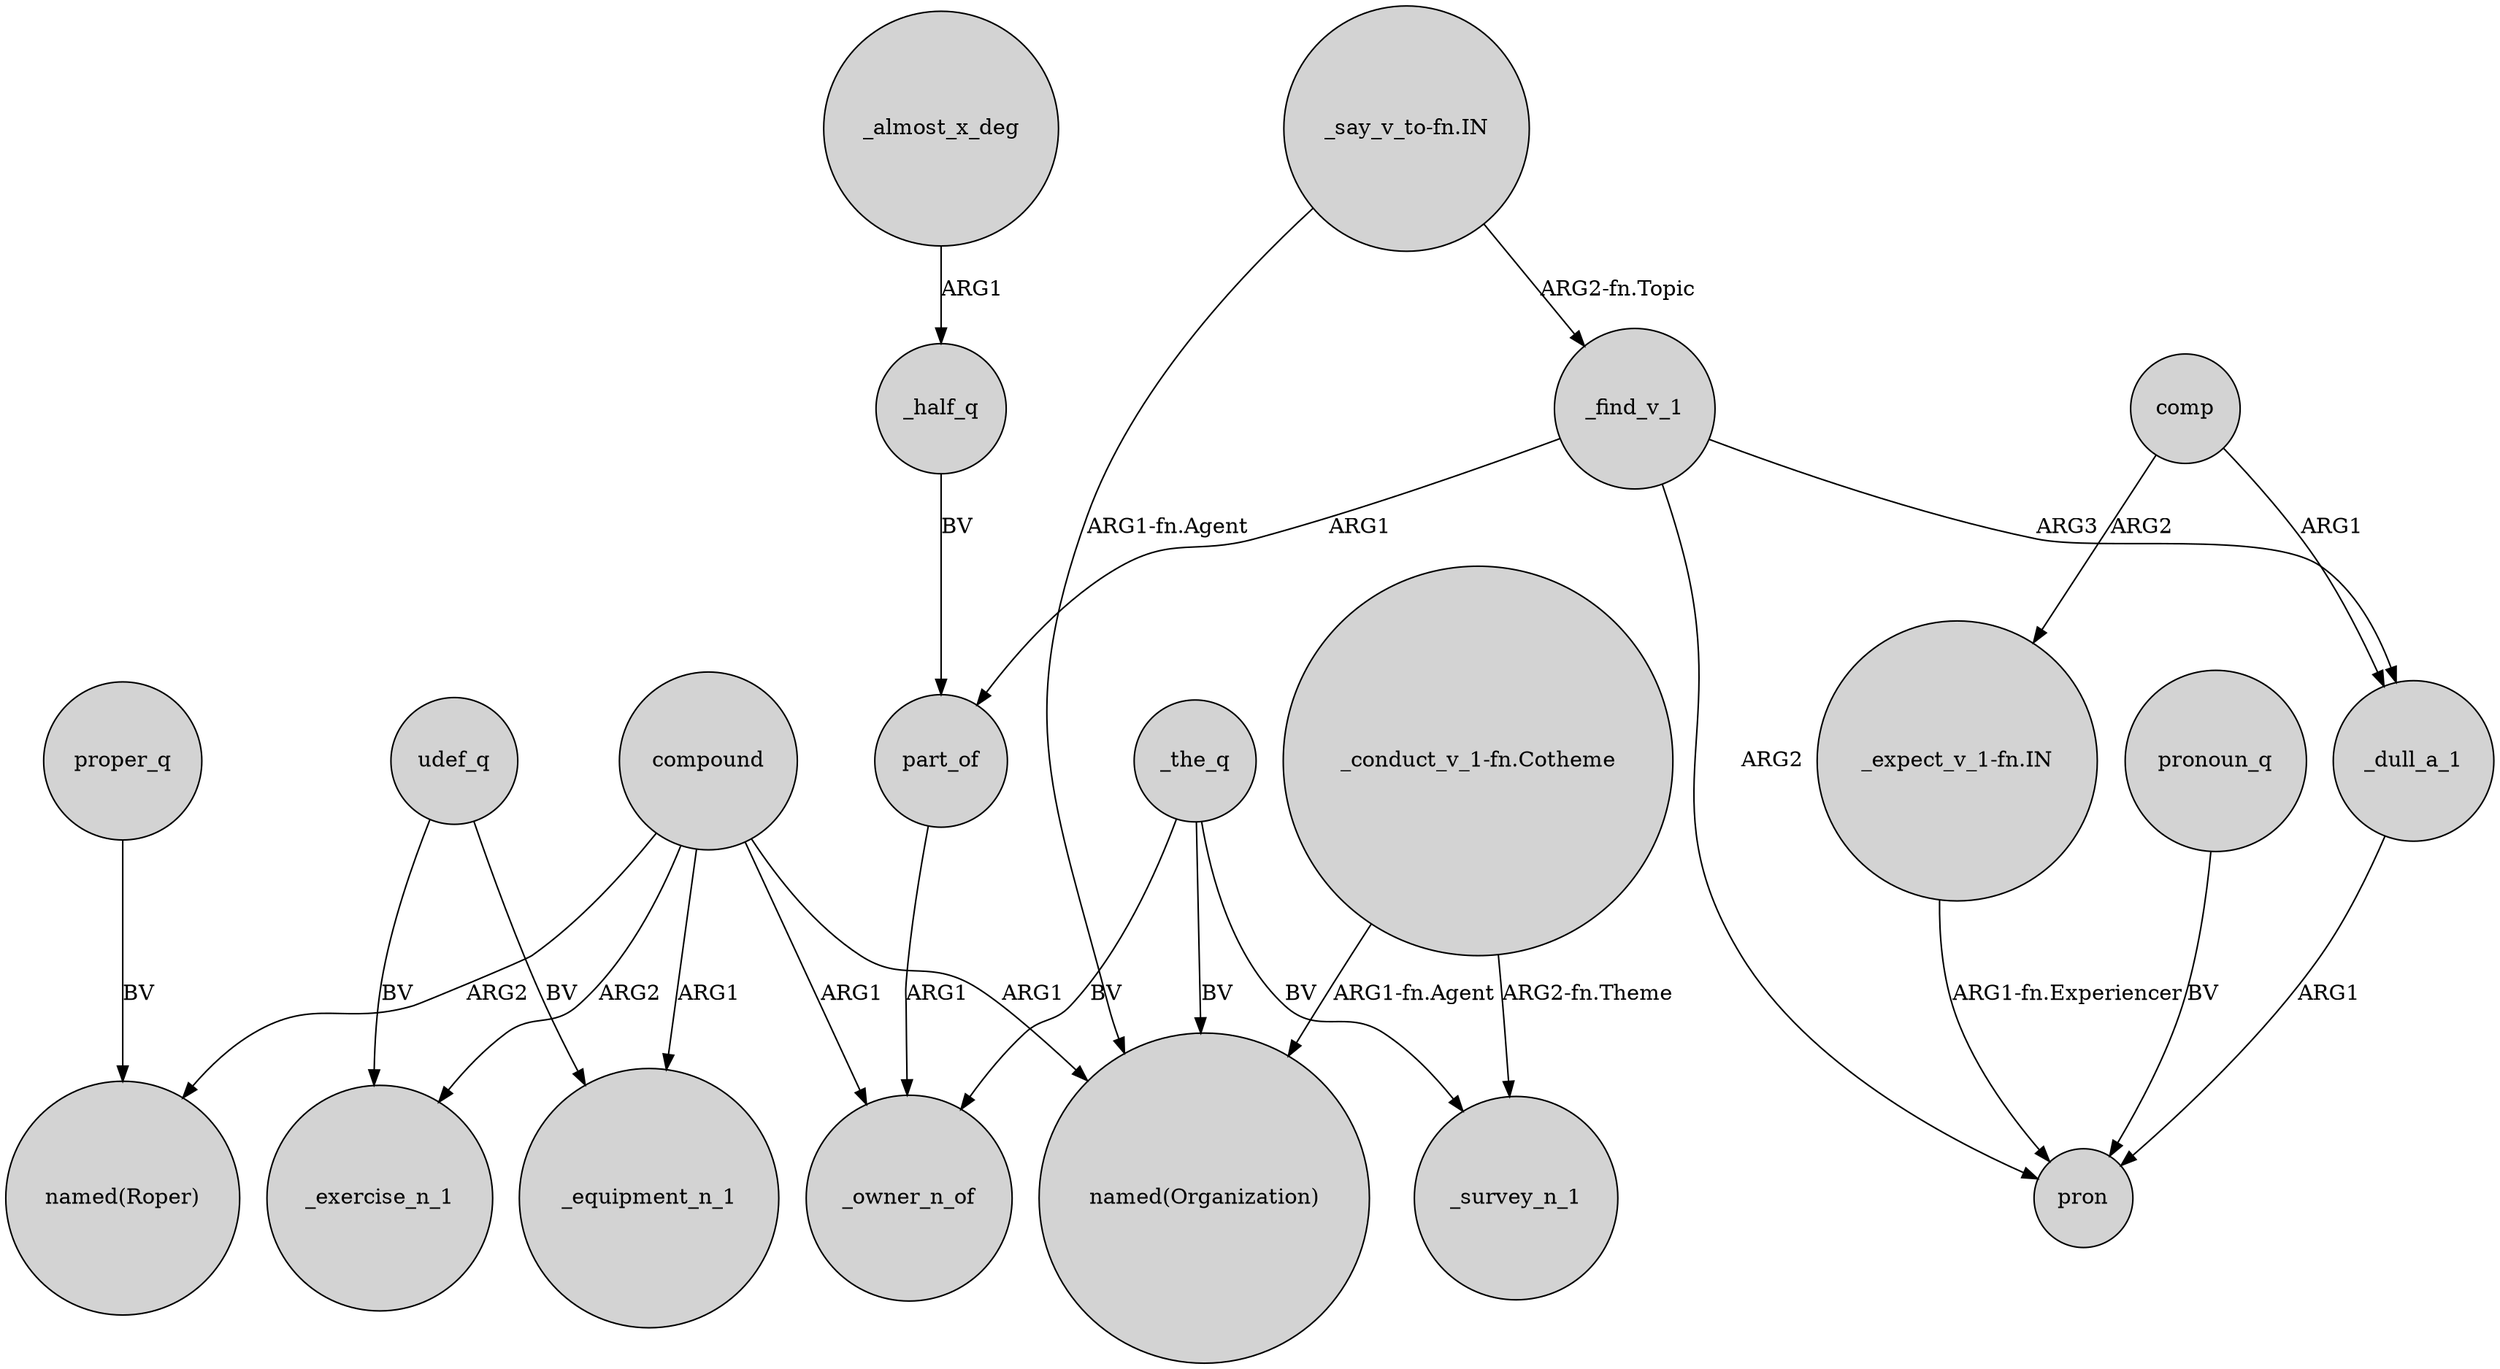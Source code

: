 digraph {
	node [shape=circle style=filled]
	_the_q -> "named(Organization)" [label=BV]
	compound -> _exercise_n_1 [label=ARG2]
	_find_v_1 -> _dull_a_1 [label=ARG3]
	udef_q -> _equipment_n_1 [label=BV]
	"_say_v_to-fn.IN" -> "named(Organization)" [label="ARG1-fn.Agent"]
	comp -> "_expect_v_1-fn.IN" [label=ARG2]
	_find_v_1 -> part_of [label=ARG1]
	compound -> _equipment_n_1 [label=ARG1]
	"_conduct_v_1-fn.Cotheme" -> "named(Organization)" [label="ARG1-fn.Agent"]
	_the_q -> _survey_n_1 [label=BV]
	_almost_x_deg -> _half_q [label=ARG1]
	pronoun_q -> pron [label=BV]
	proper_q -> "named(Roper)" [label=BV]
	comp -> _dull_a_1 [label=ARG1]
	_the_q -> _owner_n_of [label=BV]
	_dull_a_1 -> pron [label=ARG1]
	_half_q -> part_of [label=BV]
	_find_v_1 -> pron [label=ARG2]
	"_expect_v_1-fn.IN" -> pron [label="ARG1-fn.Experiencer"]
	part_of -> _owner_n_of [label=ARG1]
	udef_q -> _exercise_n_1 [label=BV]
	compound -> "named(Organization)" [label=ARG1]
	compound -> _owner_n_of [label=ARG1]
	"_conduct_v_1-fn.Cotheme" -> _survey_n_1 [label="ARG2-fn.Theme"]
	compound -> "named(Roper)" [label=ARG2]
	"_say_v_to-fn.IN" -> _find_v_1 [label="ARG2-fn.Topic"]
}
